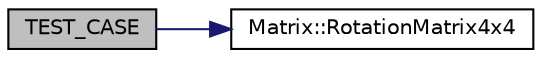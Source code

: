 digraph "TEST_CASE"
{
 // LATEX_PDF_SIZE
  edge [fontname="Helvetica",fontsize="10",labelfontname="Helvetica",labelfontsize="10"];
  node [fontname="Helvetica",fontsize="10",shape=record];
  rankdir="LR";
  Node1 [label="TEST_CASE",height=0.2,width=0.4,color="black", fillcolor="grey75", style="filled", fontcolor="black",tooltip=" "];
  Node1 -> Node2 [color="midnightblue",fontsize="10",style="solid",fontname="Helvetica"];
  Node2 [label="Matrix::RotationMatrix4x4",height=0.2,width=0.4,color="black", fillcolor="white", style="filled",URL="$class_matrix.html#acbddbb65a2608b4689b5393955cda305",tooltip="Obliczanie czterowymiarowej macierzy obrotu i translacji."];
}
